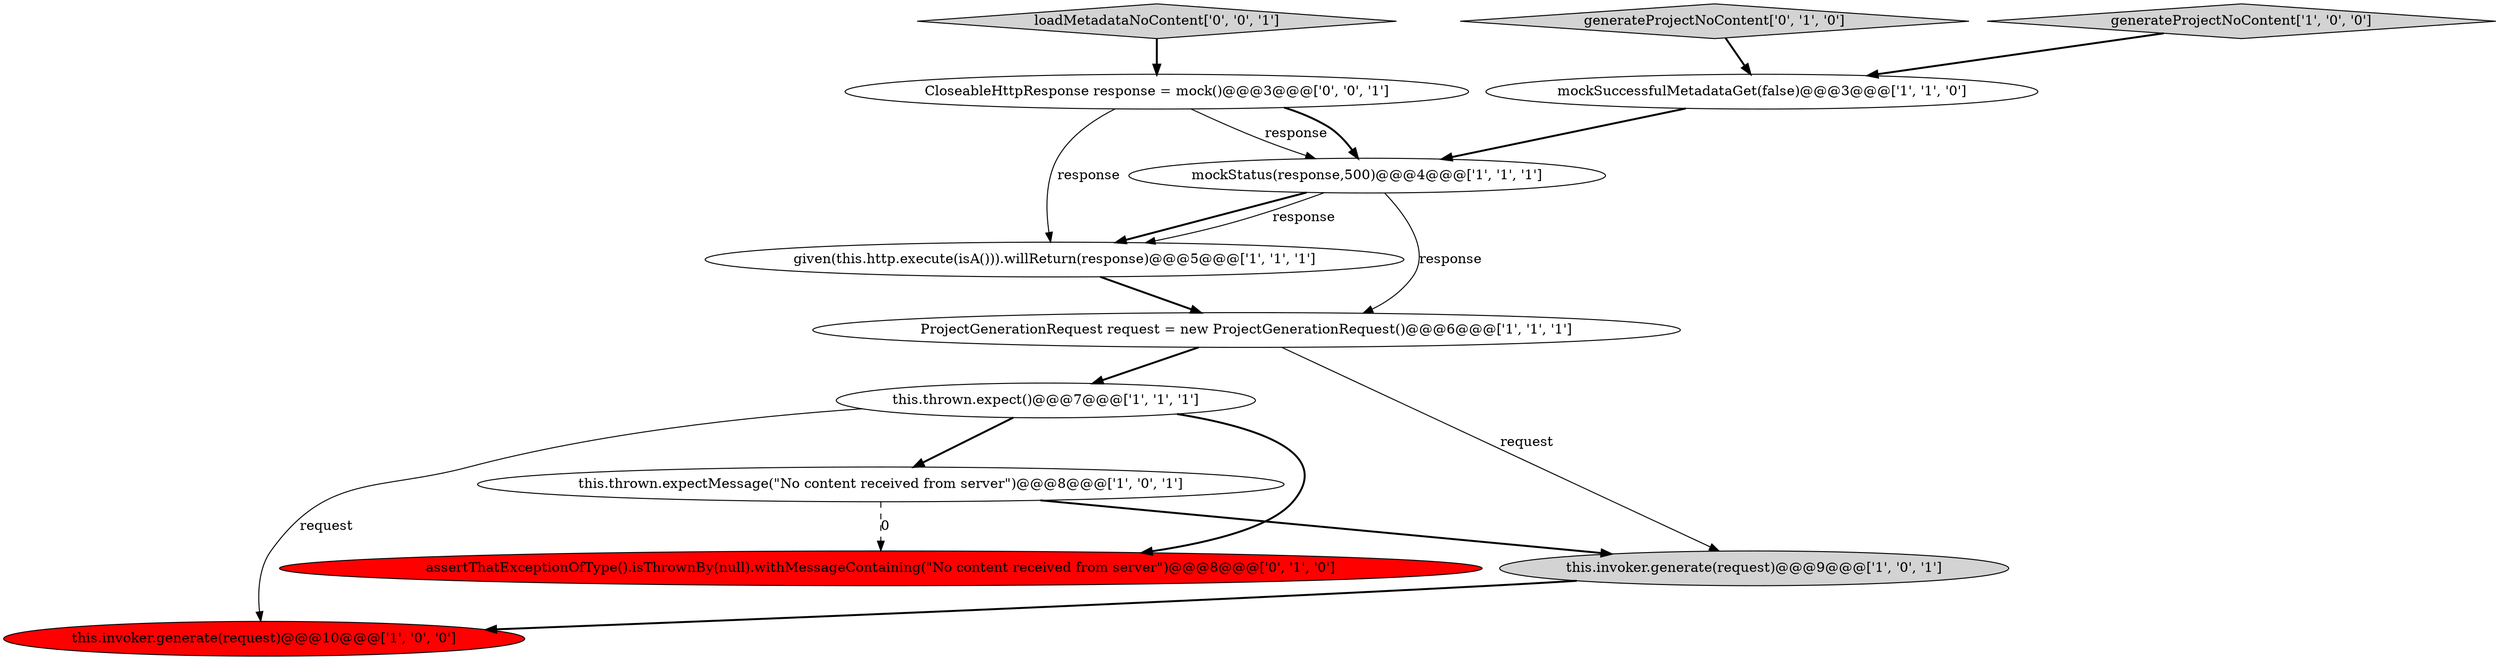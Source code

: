 digraph {
5 [style = filled, label = "given(this.http.execute(isA())).willReturn(response)@@@5@@@['1', '1', '1']", fillcolor = white, shape = ellipse image = "AAA0AAABBB1BBB"];
8 [style = filled, label = "ProjectGenerationRequest request = new ProjectGenerationRequest()@@@6@@@['1', '1', '1']", fillcolor = white, shape = ellipse image = "AAA0AAABBB1BBB"];
11 [style = filled, label = "CloseableHttpResponse response = mock()@@@3@@@['0', '0', '1']", fillcolor = white, shape = ellipse image = "AAA0AAABBB3BBB"];
7 [style = filled, label = "this.thrown.expect()@@@7@@@['1', '1', '1']", fillcolor = white, shape = ellipse image = "AAA0AAABBB1BBB"];
1 [style = filled, label = "generateProjectNoContent['1', '0', '0']", fillcolor = lightgray, shape = diamond image = "AAA0AAABBB1BBB"];
12 [style = filled, label = "loadMetadataNoContent['0', '0', '1']", fillcolor = lightgray, shape = diamond image = "AAA0AAABBB3BBB"];
3 [style = filled, label = "this.thrown.expectMessage(\"No content received from server\")@@@8@@@['1', '0', '1']", fillcolor = white, shape = ellipse image = "AAA0AAABBB1BBB"];
0 [style = filled, label = "mockSuccessfulMetadataGet(false)@@@3@@@['1', '1', '0']", fillcolor = white, shape = ellipse image = "AAA0AAABBB1BBB"];
4 [style = filled, label = "this.invoker.generate(request)@@@9@@@['1', '0', '1']", fillcolor = lightgray, shape = ellipse image = "AAA0AAABBB1BBB"];
6 [style = filled, label = "mockStatus(response,500)@@@4@@@['1', '1', '1']", fillcolor = white, shape = ellipse image = "AAA0AAABBB1BBB"];
10 [style = filled, label = "assertThatExceptionOfType().isThrownBy(null).withMessageContaining(\"No content received from server\")@@@8@@@['0', '1', '0']", fillcolor = red, shape = ellipse image = "AAA1AAABBB2BBB"];
9 [style = filled, label = "generateProjectNoContent['0', '1', '0']", fillcolor = lightgray, shape = diamond image = "AAA0AAABBB2BBB"];
2 [style = filled, label = "this.invoker.generate(request)@@@10@@@['1', '0', '0']", fillcolor = red, shape = ellipse image = "AAA1AAABBB1BBB"];
5->8 [style = bold, label=""];
6->5 [style = bold, label=""];
3->10 [style = dashed, label="0"];
6->5 [style = solid, label="response"];
8->4 [style = solid, label="request"];
4->2 [style = bold, label=""];
1->0 [style = bold, label=""];
9->0 [style = bold, label=""];
6->8 [style = solid, label="response"];
11->6 [style = solid, label="response"];
7->2 [style = solid, label="request"];
0->6 [style = bold, label=""];
3->4 [style = bold, label=""];
7->10 [style = bold, label=""];
11->5 [style = solid, label="response"];
7->3 [style = bold, label=""];
8->7 [style = bold, label=""];
11->6 [style = bold, label=""];
12->11 [style = bold, label=""];
}
